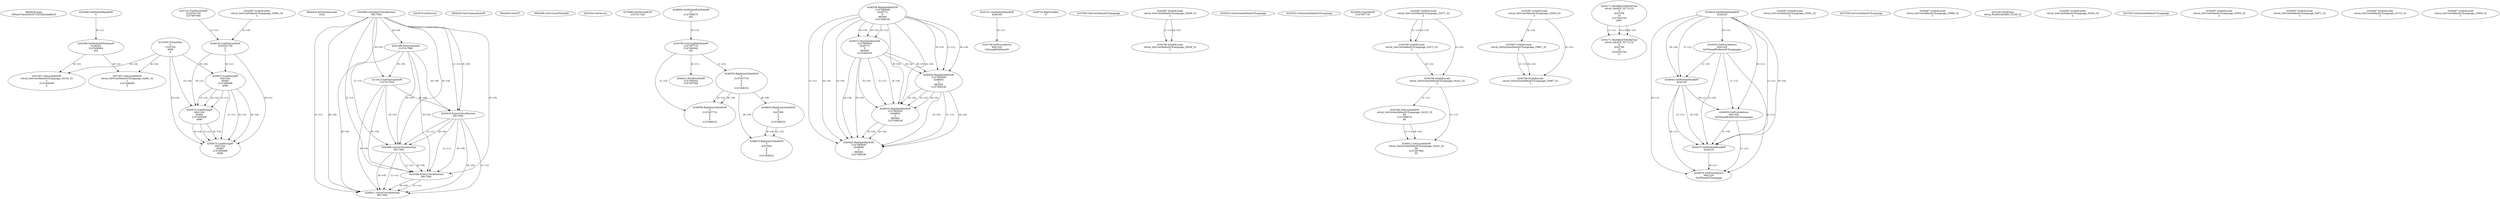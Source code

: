 // Global SCDG with merge call
digraph {
	0 [label="6850628.main
000acd72ac2628c8733533dca4afbb30"]
	1 [label="4254480.GetModuleHandleW
0"]
	2 [label="6844434.SetThreadLocale
1024"]
	3 [label="4243965.InitializeCriticalSection
6917004"]
	4 [label="4243979.GetVersion
"]
	5 [label="4250188.GetSystemInfo
2147417660"]
	3 -> 5 [label="(0-->0)"]
	6 [label="6844540.GetCommandLineW
"]
	7 [label="4214413.GetStartupInfoW
2147417624"]
	3 -> 7 [label="(0-->0)"]
	5 -> 7 [label="(0-->0)"]
	8 [label="6844560.GetACP
"]
	9 [label="6844580.GetCurrentThreadId
"]
	10 [label="4250204.GetVersion
"]
	11 [label="4276690.GetVersionExW
2147417420"]
	12 [label="4243306.GetModuleFileNameW
4194304
2147408904
522"]
	1 -> 12 [label="(0-->1)"]
	13 [label="4248064.GetModuleFileNameW
0
2147408370
261"]
	14 [label="4215383.VirtualAlloc
0
1310704
4096
4"]
	15 [label="4246338.RegOpenKeyExW
2147483649
4246772
0
983065
2147408236"]
	16 [label="4246372.RegOpenKeyExW
2147483650
4246772
0
983065
2147408236"]
	15 -> 16 [label="(2-->2)"]
	15 -> 16 [label="(4-->4)"]
	15 -> 16 [label="(5-->5)"]
	17 [label="4245741.GetModuleHandleW
4246160"]
	18 [label="4245758.GetProcAddress
9441320
GetLongPathNameW"]
	17 -> 18 [label="(0-->1)"]
	19 [label="4245785.GetLongPathNameW
2147407710
2147406542
261"]
	13 -> 19 [label="(3-->3)"]
	20 [label="4246556.RegQueryValueExW
0
2147407710
0
0
0
2147408232"]
	19 -> 20 [label="(1-->2)"]
	21 [label="4246635.RegQueryValueExW
0
4247000
0
0
0
2147408232"]
	20 -> 21 [label="(6-->6)"]
	22 [label="4246722.RegCloseKey
0"]
	23 [label="4247883.GetUserDefaultUILanguage
"]
	24 [label="4245418.EnterCriticalSection
6917004"]
	3 -> 24 [label="(1-->1)"]
	3 -> 24 [label="(0-->0)"]
	5 -> 24 [label="(0-->0)"]
	7 -> 24 [label="(0-->0)"]
	25 [label="4245469.LeaveCriticalSection
6917004"]
	3 -> 25 [label="(1-->1)"]
	24 -> 25 [label="(1-->1)"]
	3 -> 25 [label="(0-->0)"]
	5 -> 25 [label="(0-->0)"]
	7 -> 25 [label="(0-->0)"]
	24 -> 25 [label="(0-->0)"]
	26 [label="4245487.IsValidLocale
retval_GetUserDefaultUILanguage_33629_32
2"]
	27 [label="4244766.IsValidLocale
retval_GetUserDefaultUILanguage_33629_32
2"]
	26 -> 27 [label="(1-->1)"]
	26 -> 27 [label="(2-->2)"]
	28 [label="4245525.GetSystemDefaultUILanguage
"]
	29 [label="4245552.GetSystemDefaultUILanguage
"]
	30 [label="4245683.CharNextW
2147407716"]
	31 [label="4245487.IsValidLocale
retval_GetUserDefaultUILanguage_33471_32
2"]
	32 [label="4244766.IsValidLocale
retval_GetUserDefaultUILanguage_33471_32
2"]
	31 -> 32 [label="(1-->1)"]
	31 -> 32 [label="(2-->2)"]
	33 [label="4244766.IsValidLocale
retval_GetSystemDefaultUILanguage_34161_32
2"]
	31 -> 33 [label="(2-->2)"]
	32 -> 33 [label="(2-->2)"]
	34 [label="4244794.GetLocaleInfoW
retval_GetSystemDefaultUILanguage_34161_32
89
2147408070
85"]
	33 -> 34 [label="(1-->1)"]
	35 [label="4244811.GetLocaleInfoW
retval_GetSystemDefaultUILanguage_34161_32
90
2147407900
85"]
	33 -> 35 [label="(1-->1)"]
	34 -> 35 [label="(1-->1)"]
	34 -> 35 [label="(4-->4)"]
	36 [label="4246014.FindFirstFileW
2147406542
2147407064"]
	19 -> 36 [label="(2-->1)"]
	37 [label="4246599.RegQueryValueExW
0
2147407710
0
0
0
2147408232"]
	19 -> 37 [label="(1-->2)"]
	20 -> 37 [label="(2-->2)"]
	20 -> 37 [label="(6-->6)"]
	38 [label="4245487.IsValidLocale
retval_GetUserDefaultUILanguage_33054_32
2"]
	39 [label="4250171.MultiByteToWideChar
retval_GetACP_32774_32
0
4243784
10
2147403704
2047"]
	40 [label="4250171.MultiByteToWideChar
retval_GetACP_32774_32
0
4243784
10
3224282764
11"]
	39 -> 40 [label="(1-->1)"]
	39 -> 40 [label="(3-->3)"]
	39 -> 40 [label="(4-->4)"]
	41 [label="4244018.GetModuleHandleW
4244120"]
	42 [label="4244024.GetProcAddress
9441320
GetThreadPreferredUILanguages"]
	41 -> 42 [label="(0-->1)"]
	43 [label="4244044.GetModuleHandleW
4244120"]
	41 -> 43 [label="(1-->1)"]
	41 -> 43 [label="(0-->0)"]
	42 -> 43 [label="(1-->0)"]
	44 [label="4244050.GetProcAddress
9441320
SetThreadPreferredUILanguages"]
	41 -> 44 [label="(0-->1)"]
	42 -> 44 [label="(1-->1)"]
	43 -> 44 [label="(0-->1)"]
	45 [label="4244070.GetModuleHandleW
4244120"]
	41 -> 45 [label="(1-->1)"]
	43 -> 45 [label="(1-->1)"]
	41 -> 45 [label="(0-->0)"]
	42 -> 45 [label="(1-->0)"]
	43 -> 45 [label="(0-->0)"]
	44 -> 45 [label="(1-->0)"]
	46 [label="4244076.GetProcAddress
9441320
GetThreadUILanguage"]
	41 -> 46 [label="(0-->1)"]
	42 -> 46 [label="(1-->1)"]
	43 -> 46 [label="(0-->1)"]
	44 -> 46 [label="(1-->1)"]
	45 -> 46 [label="(0-->1)"]
	47 [label="4246676.RegQueryValueExW
0
4247000
0
0
0
2147408232"]
	21 -> 47 [label="(2-->2)"]
	20 -> 47 [label="(6-->6)"]
	21 -> 47 [label="(6-->6)"]
	48 [label="4245487.IsValidLocale
retval_GetUserDefaultUILanguage_33941_32
2"]
	49 [label="4245580.EnterCriticalSection
6917004"]
	3 -> 49 [label="(1-->1)"]
	24 -> 49 [label="(1-->1)"]
	25 -> 49 [label="(1-->1)"]
	3 -> 49 [label="(0-->0)"]
	5 -> 49 [label="(0-->0)"]
	7 -> 49 [label="(0-->0)"]
	24 -> 49 [label="(0-->0)"]
	25 -> 49 [label="(0-->0)"]
	50 [label="4245621.LeaveCriticalSection
6917004"]
	3 -> 50 [label="(1-->1)"]
	24 -> 50 [label="(1-->1)"]
	25 -> 50 [label="(1-->1)"]
	49 -> 50 [label="(1-->1)"]
	3 -> 50 [label="(0-->0)"]
	5 -> 50 [label="(0-->0)"]
	7 -> 50 [label="(0-->0)"]
	24 -> 50 [label="(0-->0)"]
	25 -> 50 [label="(0-->0)"]
	49 -> 50 [label="(0-->0)"]
	51 [label="4247558.GetUserDefaultUILanguage
"]
	52 [label="4247567.GetLocaleInfoW
retval_GetUserDefaultUILanguage_34481_32
3
2147408268
4"]
	12 -> 52 [label="(0-->2)"]
	14 -> 52 [label="(4-->4)"]
	53 [label="4246402.RegOpenKeyExW
2147483649
4246832
0
983065
2147408236"]
	15 -> 53 [label="(1-->1)"]
	15 -> 53 [label="(4-->4)"]
	16 -> 53 [label="(4-->4)"]
	15 -> 53 [label="(5-->5)"]
	16 -> 53 [label="(5-->5)"]
	54 [label="4246432.RegOpenKeyExW
2147483650
4246832
0
983065
2147408236"]
	16 -> 54 [label="(1-->1)"]
	53 -> 54 [label="(2-->2)"]
	15 -> 54 [label="(4-->4)"]
	16 -> 54 [label="(4-->4)"]
	53 -> 54 [label="(4-->4)"]
	15 -> 54 [label="(5-->5)"]
	16 -> 54 [label="(5-->5)"]
	53 -> 54 [label="(5-->5)"]
	55 [label="4246462.RegOpenKeyExW
2147483649
4246884
0
983065
2147408236"]
	15 -> 55 [label="(1-->1)"]
	53 -> 55 [label="(1-->1)"]
	15 -> 55 [label="(4-->4)"]
	16 -> 55 [label="(4-->4)"]
	53 -> 55 [label="(4-->4)"]
	54 -> 55 [label="(4-->4)"]
	15 -> 55 [label="(5-->5)"]
	16 -> 55 [label="(5-->5)"]
	53 -> 55 [label="(5-->5)"]
	54 -> 55 [label="(5-->5)"]
	56 [label="4245487.IsValidLocale
retval_GetUserDefaultUILanguage_33980_32
2"]
	57 [label="4245487.IsValidLocale
retval_GetUserDefaultUILanguage_32981_32
2"]
	58 [label="4247567.GetLocaleInfoW
retval_GetUserDefaultUILanguage_33152_32
3
2147408268
4"]
	12 -> 58 [label="(0-->2)"]
	14 -> 58 [label="(4-->4)"]
	59 [label="4247247.FindFirstFileW
3224341740
2147407640"]
	60 [label="4247263.FindClose
retval_FindFirstFileW_33199_32"]
	61 [label="4248145.LoadLibraryExW
3224341740
0
2"]
	59 -> 61 [label="(1-->1)"]
	57 -> 61 [label="(2-->3)"]
	62 [label="4250073.LoadStringW
9441344
65485
2147409468
4096"]
	61 -> 62 [label="(0-->1)"]
	14 -> 62 [label="(3-->4)"]
	63 [label="4250073.LoadStringW
9441344
65484
2147409468
4096"]
	61 -> 63 [label="(0-->1)"]
	62 -> 63 [label="(1-->1)"]
	62 -> 63 [label="(3-->3)"]
	14 -> 63 [label="(3-->4)"]
	62 -> 63 [label="(4-->4)"]
	64 [label="4245487.IsValidLocale
retval_GetUserDefaultUILanguage_32933_32
2"]
	65 [label="4247923.GetSystemDefaultUILanguage
"]
	66 [label="4245487.IsValidLocale
retval_GetSystemDefaultUILanguage_33667_32
2"]
	38 -> 66 [label="(2-->2)"]
	67 [label="4245487.IsValidLocale
retval_GetUserDefaultUILanguage_33503_32
2"]
	68 [label="4245487.IsValidLocale
retval_GetUserDefaultUILanguage_32871_32
2"]
	69 [label="4244766.IsValidLocale
retval_GetSystemDefaultUILanguage_33667_32
2"]
	66 -> 69 [label="(1-->1)"]
	38 -> 69 [label="(2-->2)"]
	66 -> 69 [label="(2-->2)"]
	70 [label="4250073.LoadStringW
9441344
65483
2147409468
4096"]
	61 -> 70 [label="(0-->1)"]
	62 -> 70 [label="(1-->1)"]
	63 -> 70 [label="(1-->1)"]
	62 -> 70 [label="(3-->3)"]
	63 -> 70 [label="(3-->3)"]
	14 -> 70 [label="(3-->4)"]
	62 -> 70 [label="(4-->4)"]
	63 -> 70 [label="(4-->4)"]
	71 [label="4245487.IsValidLocale
retval_GetUserDefaultUILanguage_33715_32
2"]
	72 [label="4245487.IsValidLocale
retval_GetUserDefaultUILanguage_33956_32
2"]
}
